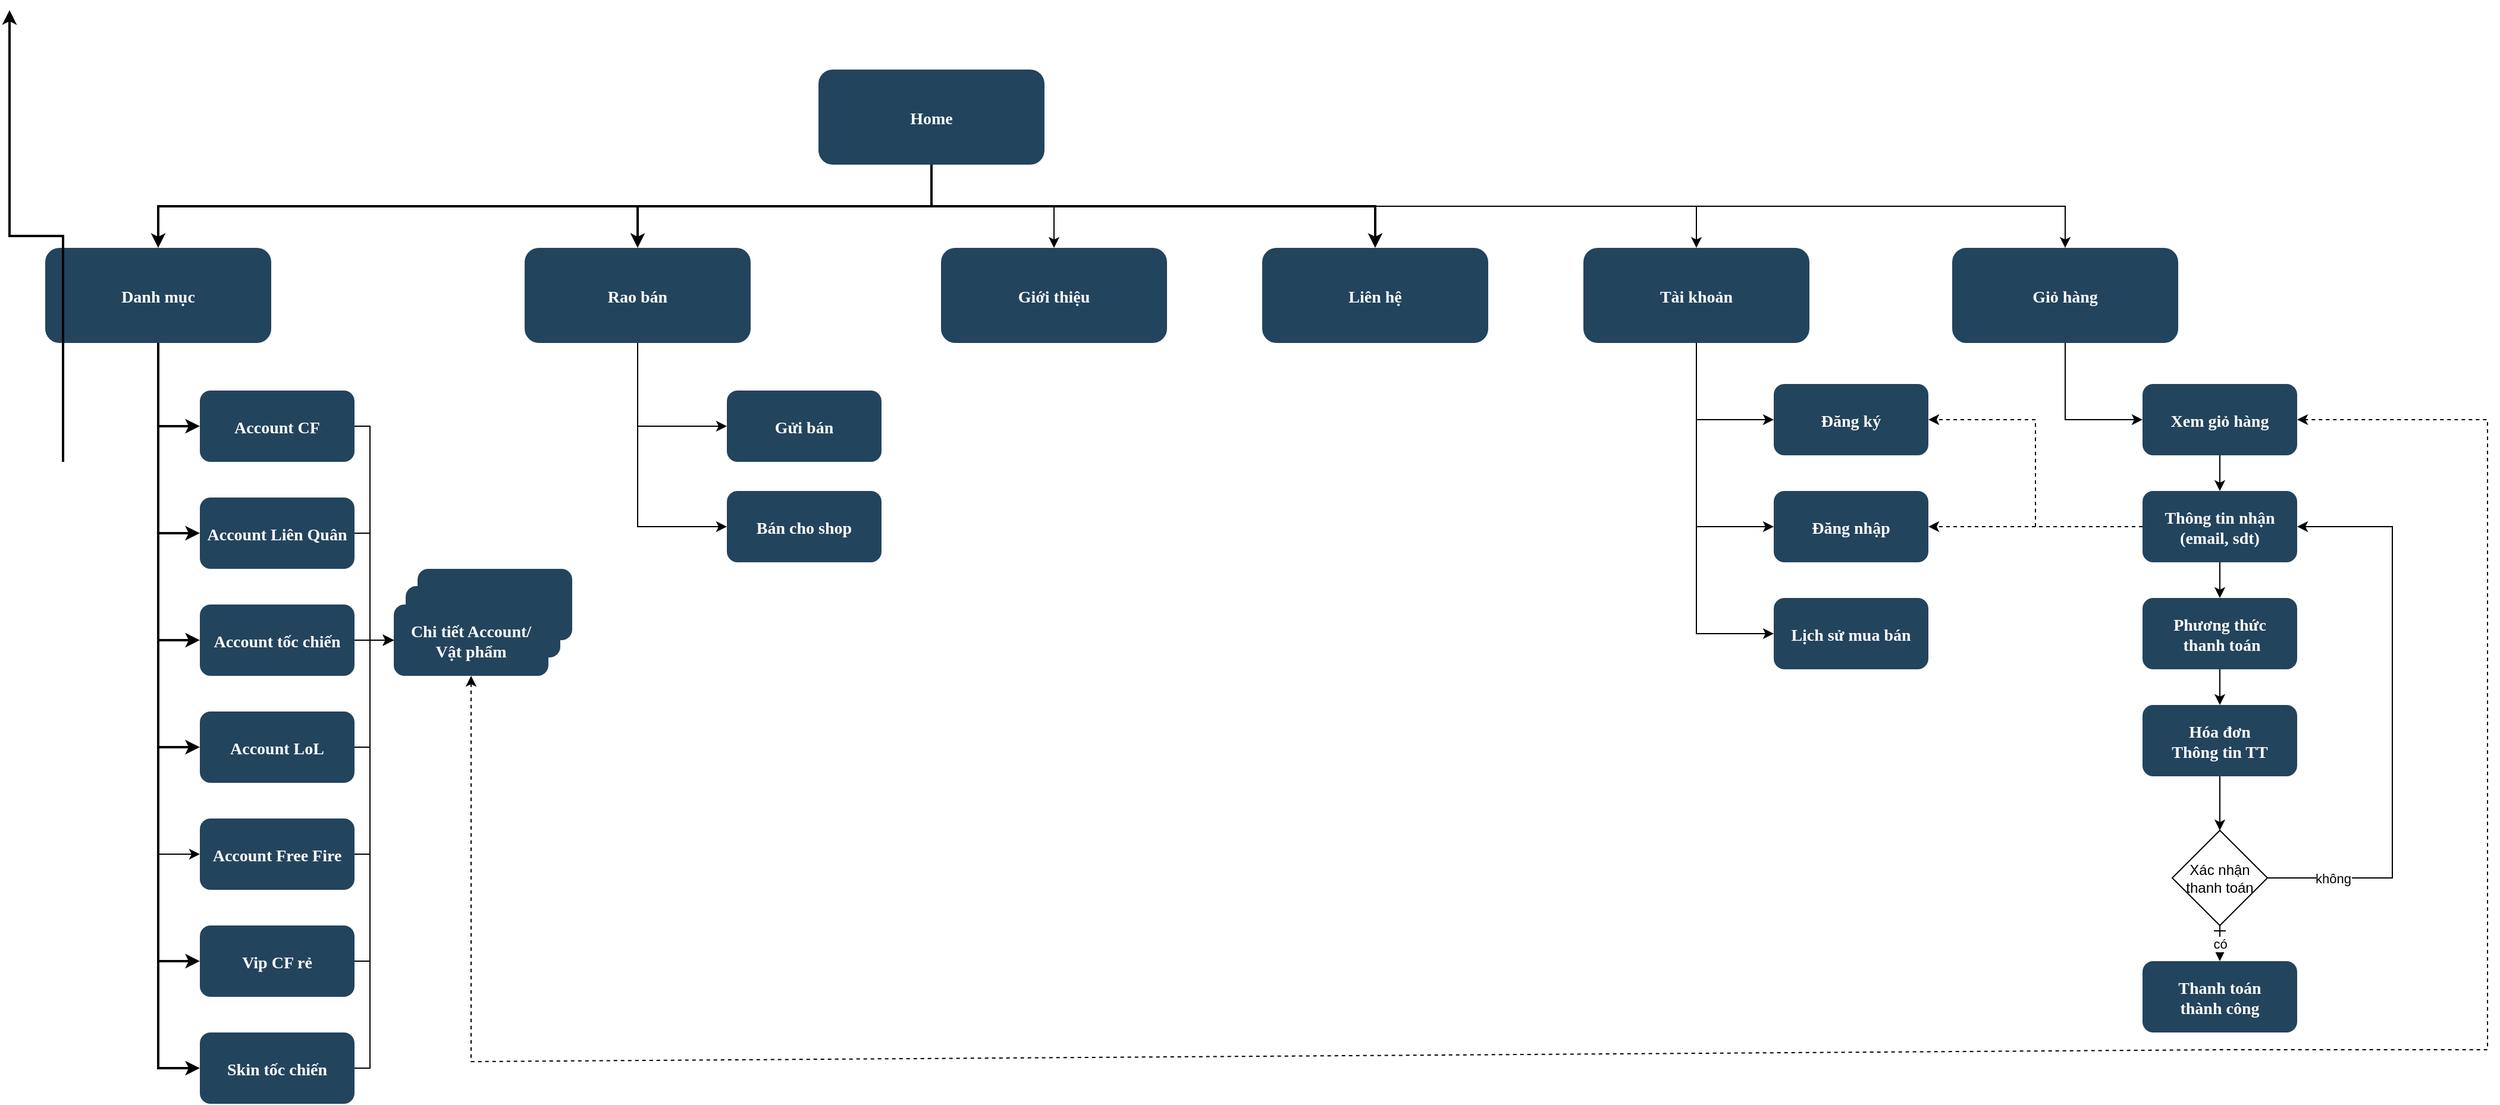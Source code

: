 <mxfile version="15.7.2" type="github">
  <diagram name="Page-1" id="2c0d36ab-eaac-3732-788b-9136903baeff">
    <mxGraphModel dx="1422" dy="762" grid="1" gridSize="10" guides="1" tooltips="1" connect="1" arrows="1" fold="1" page="1" pageScale="1.5" pageWidth="1169" pageHeight="827" background="none" math="0" shadow="0">
      <root>
        <mxCell id="0" />
        <mxCell id="1" parent="0" />
        <mxCell id="h_92-QsrzLNE7TREopdE-125" style="edgeStyle=orthogonalEdgeStyle;rounded=0;orthogonalLoop=1;jettySize=auto;html=1;exitX=0.5;exitY=1;exitDx=0;exitDy=0;" edge="1" parent="1" source="2" target="h_92-QsrzLNE7TREopdE-123">
          <mxGeometry relative="1" as="geometry" />
        </mxCell>
        <mxCell id="h_92-QsrzLNE7TREopdE-157" style="edgeStyle=orthogonalEdgeStyle;rounded=0;orthogonalLoop=1;jettySize=auto;html=1;exitX=0.5;exitY=1;exitDx=0;exitDy=0;entryX=0.5;entryY=0;entryDx=0;entryDy=0;" edge="1" parent="1" source="2" target="10">
          <mxGeometry relative="1" as="geometry" />
        </mxCell>
        <mxCell id="h_92-QsrzLNE7TREopdE-173" style="edgeStyle=orthogonalEdgeStyle;rounded=0;orthogonalLoop=1;jettySize=auto;html=1;exitX=0.5;exitY=1;exitDx=0;exitDy=0;entryX=0.5;entryY=0;entryDx=0;entryDy=0;" edge="1" parent="1" source="2" target="h_92-QsrzLNE7TREopdE-171">
          <mxGeometry relative="1" as="geometry" />
        </mxCell>
        <mxCell id="2" value="Home" style="rounded=1;fillColor=#23445D;gradientColor=none;strokeColor=none;fontColor=#FFFFFF;fontStyle=1;fontFamily=Tahoma;fontSize=14" parent="1" vertex="1">
          <mxGeometry x="757" y="185.5" width="190" height="80" as="geometry" />
        </mxCell>
        <mxCell id="4" value="Liên hệ" style="rounded=1;fillColor=#23445D;gradientColor=none;strokeColor=none;fontColor=#FFFFFF;fontStyle=1;fontFamily=Tahoma;fontSize=14" parent="1" vertex="1">
          <mxGeometry x="1130.0" y="335.5" width="190" height="80" as="geometry" />
        </mxCell>
        <mxCell id="9" value="" style="edgeStyle=elbowEdgeStyle;elbow=vertical;strokeWidth=2;rounded=0" parent="1" source="2" target="4" edge="1">
          <mxGeometry x="337" y="215.5" width="100" height="100" as="geometry">
            <mxPoint x="337" y="315.5" as="sourcePoint" />
            <mxPoint x="437" y="215.5" as="targetPoint" />
          </mxGeometry>
        </mxCell>
        <mxCell id="10" value="Giới thiệu" style="rounded=1;fillColor=#23445D;gradientColor=none;strokeColor=none;fontColor=#FFFFFF;fontStyle=1;fontFamily=Tahoma;fontSize=14" parent="1" vertex="1">
          <mxGeometry x="860" y="335.5" width="190" height="80" as="geometry" />
        </mxCell>
        <mxCell id="h_92-QsrzLNE7TREopdE-161" style="edgeStyle=orthogonalEdgeStyle;rounded=0;orthogonalLoop=1;jettySize=auto;html=1;exitX=0.5;exitY=1;exitDx=0;exitDy=0;entryX=0;entryY=0.5;entryDx=0;entryDy=0;" edge="1" parent="1" source="12" target="h_92-QsrzLNE7TREopdE-158">
          <mxGeometry relative="1" as="geometry" />
        </mxCell>
        <mxCell id="h_92-QsrzLNE7TREopdE-163" style="edgeStyle=orthogonalEdgeStyle;rounded=0;orthogonalLoop=1;jettySize=auto;html=1;exitX=0.5;exitY=1;exitDx=0;exitDy=0;entryX=0;entryY=0.5;entryDx=0;entryDy=0;" edge="1" parent="1" source="12" target="h_92-QsrzLNE7TREopdE-159">
          <mxGeometry relative="1" as="geometry" />
        </mxCell>
        <mxCell id="12" value="Rao bán" style="rounded=1;fillColor=#23445D;gradientColor=none;strokeColor=none;fontColor=#FFFFFF;fontStyle=1;fontFamily=Tahoma;fontSize=14" parent="1" vertex="1">
          <mxGeometry x="510.0" y="335.5" width="190" height="80" as="geometry" />
        </mxCell>
        <mxCell id="h_92-QsrzLNE7TREopdE-129" style="edgeStyle=orthogonalEdgeStyle;rounded=0;orthogonalLoop=1;jettySize=auto;html=1;exitX=0.5;exitY=1;exitDx=0;exitDy=0;entryX=0;entryY=0.5;entryDx=0;entryDy=0;" edge="1" parent="1" source="13" target="h_92-QsrzLNE7TREopdE-127">
          <mxGeometry relative="1" as="geometry" />
        </mxCell>
        <mxCell id="13" value="Danh mục" style="rounded=1;fillColor=#23445D;gradientColor=none;strokeColor=none;fontColor=#FFFFFF;fontStyle=1;fontFamily=Tahoma;fontSize=14" parent="1" vertex="1">
          <mxGeometry x="107" y="335.5" width="190" height="80" as="geometry" />
        </mxCell>
        <mxCell id="h_92-QsrzLNE7TREopdE-135" style="edgeStyle=orthogonalEdgeStyle;rounded=0;orthogonalLoop=1;jettySize=auto;html=1;exitX=1;exitY=0.5;exitDx=0;exitDy=0;entryX=0;entryY=0.5;entryDx=0;entryDy=0;" edge="1" parent="1" source="16" target="h_92-QsrzLNE7TREopdE-133">
          <mxGeometry relative="1" as="geometry">
            <Array as="points">
              <mxPoint x="380" y="486" />
              <mxPoint x="380" y="666" />
            </Array>
          </mxGeometry>
        </mxCell>
        <mxCell id="16" value="Account CF" style="rounded=1;fillColor=#23445D;gradientColor=none;strokeColor=none;fontColor=#FFFFFF;fontStyle=1;fontFamily=Tahoma;fontSize=14" parent="1" vertex="1">
          <mxGeometry x="237" y="455.5" width="130" height="60" as="geometry" />
        </mxCell>
        <mxCell id="h_92-QsrzLNE7TREopdE-137" style="edgeStyle=orthogonalEdgeStyle;rounded=0;orthogonalLoop=1;jettySize=auto;html=1;exitX=1;exitY=0.5;exitDx=0;exitDy=0;entryX=0;entryY=0.5;entryDx=0;entryDy=0;" edge="1" parent="1" source="17" target="h_92-QsrzLNE7TREopdE-133">
          <mxGeometry relative="1" as="geometry">
            <Array as="points">
              <mxPoint x="380" y="576" />
              <mxPoint x="380" y="666" />
            </Array>
          </mxGeometry>
        </mxCell>
        <mxCell id="17" value="Account Liên Quân" style="rounded=1;fillColor=#23445D;gradientColor=none;strokeColor=none;fontColor=#FFFFFF;fontStyle=1;fontFamily=Tahoma;fontSize=14" parent="1" vertex="1">
          <mxGeometry x="237" y="545.5" width="130" height="60" as="geometry" />
        </mxCell>
        <mxCell id="h_92-QsrzLNE7TREopdE-139" style="edgeStyle=orthogonalEdgeStyle;rounded=0;orthogonalLoop=1;jettySize=auto;html=1;exitX=1;exitY=0.5;exitDx=0;exitDy=0;entryX=0;entryY=0.5;entryDx=0;entryDy=0;" edge="1" parent="1" source="18" target="h_92-QsrzLNE7TREopdE-133">
          <mxGeometry relative="1" as="geometry" />
        </mxCell>
        <mxCell id="18" value="Account tốc chiến" style="rounded=1;fillColor=#23445D;gradientColor=none;strokeColor=none;fontColor=#FFFFFF;fontStyle=1;fontFamily=Tahoma;fontSize=14" parent="1" vertex="1">
          <mxGeometry x="237" y="635.5" width="130" height="60" as="geometry" />
        </mxCell>
        <mxCell id="h_92-QsrzLNE7TREopdE-146" style="edgeStyle=orthogonalEdgeStyle;rounded=0;orthogonalLoop=1;jettySize=auto;html=1;exitX=1;exitY=0.5;exitDx=0;exitDy=0;entryX=0;entryY=0.5;entryDx=0;entryDy=0;" edge="1" parent="1" source="19" target="h_92-QsrzLNE7TREopdE-133">
          <mxGeometry relative="1" as="geometry">
            <Array as="points">
              <mxPoint x="380" y="756" />
              <mxPoint x="380" y="666" />
            </Array>
          </mxGeometry>
        </mxCell>
        <mxCell id="19" value="Account LoL" style="rounded=1;fillColor=#23445D;gradientColor=none;strokeColor=none;fontColor=#FFFFFF;fontStyle=1;fontFamily=Tahoma;fontSize=14" parent="1" vertex="1">
          <mxGeometry x="237" y="725.5" width="130" height="60" as="geometry" />
        </mxCell>
        <mxCell id="h_92-QsrzLNE7TREopdE-150" style="edgeStyle=orthogonalEdgeStyle;rounded=0;orthogonalLoop=1;jettySize=auto;html=1;exitX=1;exitY=0.5;exitDx=0;exitDy=0;entryX=0;entryY=0.5;entryDx=0;entryDy=0;" edge="1" parent="1" source="20" target="h_92-QsrzLNE7TREopdE-133">
          <mxGeometry relative="1" as="geometry">
            <Array as="points">
              <mxPoint x="380" y="936" />
              <mxPoint x="380" y="666" />
            </Array>
          </mxGeometry>
        </mxCell>
        <mxCell id="20" value="Vip CF rẻ" style="rounded=1;fillColor=#23445D;gradientColor=none;strokeColor=none;fontColor=#FFFFFF;fontStyle=1;fontFamily=Tahoma;fontSize=14" parent="1" vertex="1">
          <mxGeometry x="237" y="905.5" width="130" height="60" as="geometry" />
        </mxCell>
        <mxCell id="h_92-QsrzLNE7TREopdE-152" style="edgeStyle=orthogonalEdgeStyle;rounded=0;orthogonalLoop=1;jettySize=auto;html=1;exitX=1;exitY=0.5;exitDx=0;exitDy=0;entryX=0;entryY=0.5;entryDx=0;entryDy=0;" edge="1" parent="1" source="23" target="h_92-QsrzLNE7TREopdE-133">
          <mxGeometry relative="1" as="geometry">
            <Array as="points">
              <mxPoint x="380" y="1026" />
              <mxPoint x="380" y="666" />
            </Array>
          </mxGeometry>
        </mxCell>
        <mxCell id="23" value="Skin tốc chiến" style="rounded=1;fillColor=#23445D;gradientColor=none;strokeColor=none;fontColor=#FFFFFF;fontStyle=1;fontFamily=Tahoma;fontSize=14" parent="1" vertex="1">
          <mxGeometry x="237" y="995.5" width="130" height="60" as="geometry" />
        </mxCell>
        <mxCell id="59" value="" style="edgeStyle=elbowEdgeStyle;elbow=vertical;strokeWidth=2;rounded=0" parent="1" source="2" target="12" edge="1">
          <mxGeometry x="347" y="225.5" width="100" height="100" as="geometry">
            <mxPoint x="862.0" y="275.5" as="sourcePoint" />
            <mxPoint x="1467.0" y="345.5" as="targetPoint" />
          </mxGeometry>
        </mxCell>
        <mxCell id="61" value="" style="edgeStyle=elbowEdgeStyle;elbow=vertical;strokeWidth=2;rounded=0" parent="1" source="2" target="13" edge="1">
          <mxGeometry x="-23" y="135.5" width="100" height="100" as="geometry">
            <mxPoint x="-23" y="235.5" as="sourcePoint" />
            <mxPoint x="77" y="135.5" as="targetPoint" />
          </mxGeometry>
        </mxCell>
        <mxCell id="64" value="" style="edgeStyle=elbowEdgeStyle;elbow=horizontal;strokeWidth=2;rounded=0" parent="1" source="13" target="16" edge="1">
          <mxGeometry x="-23" y="135.5" width="100" height="100" as="geometry">
            <mxPoint x="-23" y="235.5" as="sourcePoint" />
            <mxPoint x="77" y="135.5" as="targetPoint" />
            <Array as="points">
              <mxPoint x="202" y="435.5" />
            </Array>
          </mxGeometry>
        </mxCell>
        <mxCell id="65" value="" style="edgeStyle=elbowEdgeStyle;elbow=horizontal;strokeWidth=2;rounded=0" parent="1" source="13" target="17" edge="1">
          <mxGeometry x="-23" y="135.5" width="100" height="100" as="geometry">
            <mxPoint x="-23" y="235.5" as="sourcePoint" />
            <mxPoint x="77" y="135.5" as="targetPoint" />
            <Array as="points">
              <mxPoint x="202" y="475.5" />
            </Array>
          </mxGeometry>
        </mxCell>
        <mxCell id="66" value="" style="edgeStyle=elbowEdgeStyle;elbow=horizontal;strokeWidth=2;rounded=0" parent="1" source="13" target="18" edge="1">
          <mxGeometry x="-23" y="135.5" width="100" height="100" as="geometry">
            <mxPoint x="-23" y="235.5" as="sourcePoint" />
            <mxPoint x="77" y="135.5" as="targetPoint" />
            <Array as="points">
              <mxPoint x="202" y="525.5" />
            </Array>
          </mxGeometry>
        </mxCell>
        <mxCell id="67" value="" style="edgeStyle=elbowEdgeStyle;elbow=horizontal;strokeWidth=2;rounded=0" parent="1" source="13" target="19" edge="1">
          <mxGeometry x="-23" y="135.5" width="100" height="100" as="geometry">
            <mxPoint x="-23" y="235.5" as="sourcePoint" />
            <mxPoint x="77" y="135.5" as="targetPoint" />
            <Array as="points">
              <mxPoint x="202" y="575.5" />
            </Array>
          </mxGeometry>
        </mxCell>
        <mxCell id="68" value="" style="edgeStyle=elbowEdgeStyle;elbow=horizontal;strokeWidth=2;rounded=0" parent="1" source="13" target="20" edge="1">
          <mxGeometry x="-23" y="135.5" width="100" height="100" as="geometry">
            <mxPoint x="-23" y="235.5" as="sourcePoint" />
            <mxPoint x="77" y="135.5" as="targetPoint" />
            <Array as="points">
              <mxPoint x="202" y="615.5" />
            </Array>
          </mxGeometry>
        </mxCell>
        <mxCell id="69" value="" style="edgeStyle=elbowEdgeStyle;elbow=horizontal;strokeWidth=2;rounded=0" parent="1" source="13" target="23" edge="1">
          <mxGeometry x="-23" y="135.5" width="100" height="100" as="geometry">
            <mxPoint x="-23" y="235.5" as="sourcePoint" />
            <mxPoint x="77" y="135.5" as="targetPoint" />
            <Array as="points">
              <mxPoint x="202" y="665.5" />
            </Array>
          </mxGeometry>
        </mxCell>
        <mxCell id="107" value="" style="edgeStyle=elbowEdgeStyle;elbow=vertical;rounded=0;strokeWidth=2" parent="1" target="15" edge="1">
          <mxGeometry x="-23" y="135.5" width="100" height="100" as="geometry">
            <mxPoint x="122" y="515.5" as="sourcePoint" />
            <mxPoint x="77" y="135.5" as="targetPoint" />
          </mxGeometry>
        </mxCell>
        <mxCell id="h_92-QsrzLNE7TREopdE-168" style="edgeStyle=orthogonalEdgeStyle;rounded=0;orthogonalLoop=1;jettySize=auto;html=1;exitX=0.5;exitY=1;exitDx=0;exitDy=0;entryX=0;entryY=0.5;entryDx=0;entryDy=0;" edge="1" parent="1" source="h_92-QsrzLNE7TREopdE-123" target="h_92-QsrzLNE7TREopdE-164">
          <mxGeometry relative="1" as="geometry" />
        </mxCell>
        <mxCell id="h_92-QsrzLNE7TREopdE-169" style="edgeStyle=orthogonalEdgeStyle;rounded=0;orthogonalLoop=1;jettySize=auto;html=1;exitX=0.5;exitY=1;exitDx=0;exitDy=0;entryX=0;entryY=0.5;entryDx=0;entryDy=0;" edge="1" parent="1" source="h_92-QsrzLNE7TREopdE-123" target="h_92-QsrzLNE7TREopdE-165">
          <mxGeometry relative="1" as="geometry" />
        </mxCell>
        <mxCell id="h_92-QsrzLNE7TREopdE-170" style="edgeStyle=orthogonalEdgeStyle;rounded=0;orthogonalLoop=1;jettySize=auto;html=1;exitX=0.5;exitY=1;exitDx=0;exitDy=0;entryX=0;entryY=0.5;entryDx=0;entryDy=0;" edge="1" parent="1" source="h_92-QsrzLNE7TREopdE-123" target="h_92-QsrzLNE7TREopdE-166">
          <mxGeometry relative="1" as="geometry" />
        </mxCell>
        <mxCell id="h_92-QsrzLNE7TREopdE-123" value="Tài khoản" style="rounded=1;fillColor=#23445D;gradientColor=none;strokeColor=none;fontColor=#FFFFFF;fontStyle=1;fontFamily=Tahoma;fontSize=14" vertex="1" parent="1">
          <mxGeometry x="1400.0" y="335.5" width="190" height="80" as="geometry" />
        </mxCell>
        <mxCell id="h_92-QsrzLNE7TREopdE-148" style="edgeStyle=orthogonalEdgeStyle;rounded=0;orthogonalLoop=1;jettySize=auto;html=1;exitX=1;exitY=0.5;exitDx=0;exitDy=0;entryX=0;entryY=0.5;entryDx=0;entryDy=0;" edge="1" parent="1" source="h_92-QsrzLNE7TREopdE-127" target="h_92-QsrzLNE7TREopdE-133">
          <mxGeometry relative="1" as="geometry">
            <Array as="points">
              <mxPoint x="380" y="846" />
              <mxPoint x="380" y="666" />
            </Array>
          </mxGeometry>
        </mxCell>
        <mxCell id="h_92-QsrzLNE7TREopdE-127" value="Account Free Fire" style="rounded=1;fillColor=#23445D;gradientColor=none;strokeColor=none;fontColor=#FFFFFF;fontStyle=1;fontFamily=Tahoma;fontSize=14" vertex="1" parent="1">
          <mxGeometry x="237" y="815.5" width="130" height="60" as="geometry" />
        </mxCell>
        <mxCell id="h_92-QsrzLNE7TREopdE-131" value="" style="rounded=1;fillColor=#23445D;gradientColor=none;strokeColor=none;fontColor=#FFFFFF;fontStyle=1;fontFamily=Tahoma;fontSize=14" vertex="1" parent="1">
          <mxGeometry x="420" y="605.5" width="130" height="60" as="geometry" />
        </mxCell>
        <mxCell id="h_92-QsrzLNE7TREopdE-132" value="" style="rounded=1;fillColor=#23445D;gradientColor=none;strokeColor=none;fontColor=#FFFFFF;fontStyle=1;fontFamily=Tahoma;fontSize=14" vertex="1" parent="1">
          <mxGeometry x="410" y="620" width="130" height="60" as="geometry" />
        </mxCell>
        <mxCell id="h_92-QsrzLNE7TREopdE-133" value="Chi tiết Account/&#xa;Vật phẩm" style="rounded=1;fillColor=#23445D;gradientColor=none;strokeColor=none;fontColor=#FFFFFF;fontStyle=1;fontFamily=Tahoma;fontSize=14" vertex="1" parent="1">
          <mxGeometry x="400" y="635.5" width="130" height="60" as="geometry" />
        </mxCell>
        <mxCell id="h_92-QsrzLNE7TREopdE-158" value="Gửi bán" style="rounded=1;fillColor=#23445D;gradientColor=none;strokeColor=none;fontColor=#FFFFFF;fontStyle=1;fontFamily=Tahoma;fontSize=14" vertex="1" parent="1">
          <mxGeometry x="680" y="455.5" width="130" height="60" as="geometry" />
        </mxCell>
        <mxCell id="h_92-QsrzLNE7TREopdE-159" value="Bán cho shop" style="rounded=1;fillColor=#23445D;gradientColor=none;strokeColor=none;fontColor=#FFFFFF;fontStyle=1;fontFamily=Tahoma;fontSize=14" vertex="1" parent="1">
          <mxGeometry x="680" y="540" width="130" height="60" as="geometry" />
        </mxCell>
        <mxCell id="h_92-QsrzLNE7TREopdE-164" value="Đăng ký" style="rounded=1;fillColor=#23445D;gradientColor=none;strokeColor=none;fontColor=#FFFFFF;fontStyle=1;fontFamily=Tahoma;fontSize=14" vertex="1" parent="1">
          <mxGeometry x="1560" y="450" width="130" height="60" as="geometry" />
        </mxCell>
        <mxCell id="h_92-QsrzLNE7TREopdE-165" value="Đăng nhập" style="rounded=1;fillColor=#23445D;gradientColor=none;strokeColor=none;fontColor=#FFFFFF;fontStyle=1;fontFamily=Tahoma;fontSize=14" vertex="1" parent="1">
          <mxGeometry x="1560" y="540" width="130" height="60" as="geometry" />
        </mxCell>
        <mxCell id="h_92-QsrzLNE7TREopdE-166" value="Lịch sử mua bán" style="rounded=1;fillColor=#23445D;gradientColor=none;strokeColor=none;fontColor=#FFFFFF;fontStyle=1;fontFamily=Tahoma;fontSize=14" vertex="1" parent="1">
          <mxGeometry x="1560" y="630" width="130" height="60" as="geometry" />
        </mxCell>
        <mxCell id="h_92-QsrzLNE7TREopdE-186" style="edgeStyle=orthogonalEdgeStyle;rounded=0;orthogonalLoop=1;jettySize=auto;html=1;exitX=0.5;exitY=1;exitDx=0;exitDy=0;entryX=0;entryY=0.5;entryDx=0;entryDy=0;" edge="1" parent="1" source="h_92-QsrzLNE7TREopdE-171" target="h_92-QsrzLNE7TREopdE-174">
          <mxGeometry relative="1" as="geometry" />
        </mxCell>
        <mxCell id="h_92-QsrzLNE7TREopdE-171" value="Giỏ hàng" style="rounded=1;fillColor=#23445D;gradientColor=none;strokeColor=none;fontColor=#FFFFFF;fontStyle=1;fontFamily=Tahoma;fontSize=14" vertex="1" parent="1">
          <mxGeometry x="1710.0" y="335.5" width="190" height="80" as="geometry" />
        </mxCell>
        <mxCell id="h_92-QsrzLNE7TREopdE-194" style="edgeStyle=orthogonalEdgeStyle;rounded=0;orthogonalLoop=1;jettySize=auto;html=1;exitX=0.5;exitY=1;exitDx=0;exitDy=0;entryX=0.5;entryY=0;entryDx=0;entryDy=0;" edge="1" parent="1" source="h_92-QsrzLNE7TREopdE-174" target="h_92-QsrzLNE7TREopdE-187">
          <mxGeometry relative="1" as="geometry" />
        </mxCell>
        <mxCell id="h_92-QsrzLNE7TREopdE-174" value="Xem giỏ hàng" style="rounded=1;fillColor=#23445D;gradientColor=none;strokeColor=none;fontColor=#FFFFFF;fontStyle=1;fontFamily=Tahoma;fontSize=14" vertex="1" parent="1">
          <mxGeometry x="1870" y="450" width="130" height="60" as="geometry" />
        </mxCell>
        <mxCell id="h_92-QsrzLNE7TREopdE-184" value="" style="endArrow=classic;startArrow=classic;html=1;rounded=0;dashed=1;exitX=0.5;exitY=1;exitDx=0;exitDy=0;entryX=1;entryY=0.5;entryDx=0;entryDy=0;" edge="1" parent="1" source="h_92-QsrzLNE7TREopdE-133" target="h_92-QsrzLNE7TREopdE-174">
          <mxGeometry width="50" height="50" relative="1" as="geometry">
            <mxPoint x="990" y="760" as="sourcePoint" />
            <mxPoint x="1040" y="710" as="targetPoint" />
            <Array as="points">
              <mxPoint x="465" y="1020" />
              <mxPoint x="1940" y="1010" />
              <mxPoint x="2160" y="1010" />
              <mxPoint x="2160" y="480" />
            </Array>
          </mxGeometry>
        </mxCell>
        <mxCell id="h_92-QsrzLNE7TREopdE-191" style="edgeStyle=orthogonalEdgeStyle;rounded=0;orthogonalLoop=1;jettySize=auto;html=1;exitX=0;exitY=0.5;exitDx=0;exitDy=0;entryX=1;entryY=0.5;entryDx=0;entryDy=0;dashed=1;" edge="1" parent="1" source="h_92-QsrzLNE7TREopdE-187" target="h_92-QsrzLNE7TREopdE-164">
          <mxGeometry relative="1" as="geometry" />
        </mxCell>
        <mxCell id="h_92-QsrzLNE7TREopdE-192" style="edgeStyle=orthogonalEdgeStyle;rounded=0;orthogonalLoop=1;jettySize=auto;html=1;exitX=0;exitY=0.5;exitDx=0;exitDy=0;entryX=1;entryY=0.5;entryDx=0;entryDy=0;dashed=1;" edge="1" parent="1" source="h_92-QsrzLNE7TREopdE-187" target="h_92-QsrzLNE7TREopdE-165">
          <mxGeometry relative="1" as="geometry" />
        </mxCell>
        <mxCell id="h_92-QsrzLNE7TREopdE-197" style="edgeStyle=orthogonalEdgeStyle;rounded=0;orthogonalLoop=1;jettySize=auto;html=1;exitX=0.5;exitY=1;exitDx=0;exitDy=0;startArrow=none;" edge="1" parent="1" source="h_92-QsrzLNE7TREopdE-208" target="h_92-QsrzLNE7TREopdE-195">
          <mxGeometry relative="1" as="geometry" />
        </mxCell>
        <mxCell id="h_92-QsrzLNE7TREopdE-214" style="edgeStyle=orthogonalEdgeStyle;rounded=0;orthogonalLoop=1;jettySize=auto;html=1;exitX=0.5;exitY=1;exitDx=0;exitDy=0;entryX=0.5;entryY=0;entryDx=0;entryDy=0;" edge="1" parent="1" source="h_92-QsrzLNE7TREopdE-187" target="h_92-QsrzLNE7TREopdE-208">
          <mxGeometry relative="1" as="geometry" />
        </mxCell>
        <mxCell id="h_92-QsrzLNE7TREopdE-187" value="Thông tin nhận&#xa;(email, sdt)" style="rounded=1;fillColor=#23445D;gradientColor=none;strokeColor=none;fontColor=#FFFFFF;fontStyle=1;fontFamily=Tahoma;fontSize=14" vertex="1" parent="1">
          <mxGeometry x="1870" y="540" width="130" height="60" as="geometry" />
        </mxCell>
        <mxCell id="h_92-QsrzLNE7TREopdE-202" style="edgeStyle=orthogonalEdgeStyle;rounded=0;orthogonalLoop=1;jettySize=auto;html=1;exitX=0.5;exitY=1;exitDx=0;exitDy=0;entryX=0.5;entryY=0;entryDx=0;entryDy=0;" edge="1" parent="1" source="h_92-QsrzLNE7TREopdE-195" target="h_92-QsrzLNE7TREopdE-201">
          <mxGeometry relative="1" as="geometry" />
        </mxCell>
        <mxCell id="h_92-QsrzLNE7TREopdE-198" value="Thanh toán&#xa;thành công" style="rounded=1;fillColor=#23445D;gradientColor=none;strokeColor=none;fontColor=#FFFFFF;fontStyle=1;fontFamily=Tahoma;fontSize=14" vertex="1" parent="1">
          <mxGeometry x="1870" y="935.5" width="130" height="60" as="geometry" />
        </mxCell>
        <mxCell id="h_92-QsrzLNE7TREopdE-204" value="có" style="edgeStyle=orthogonalEdgeStyle;rounded=0;orthogonalLoop=1;jettySize=auto;html=1;exitX=0.5;exitY=1;exitDx=0;exitDy=0;entryX=0.5;entryY=0;entryDx=0;entryDy=0;" edge="1" parent="1" source="h_92-QsrzLNE7TREopdE-201" target="h_92-QsrzLNE7TREopdE-198">
          <mxGeometry relative="1" as="geometry" />
        </mxCell>
        <mxCell id="h_92-QsrzLNE7TREopdE-205" style="edgeStyle=orthogonalEdgeStyle;rounded=0;orthogonalLoop=1;jettySize=auto;html=1;exitX=1;exitY=0.5;exitDx=0;exitDy=0;entryX=1;entryY=0.5;entryDx=0;entryDy=0;" edge="1" parent="1" source="h_92-QsrzLNE7TREopdE-201" target="h_92-QsrzLNE7TREopdE-187">
          <mxGeometry relative="1" as="geometry">
            <Array as="points">
              <mxPoint x="2080" y="866" />
              <mxPoint x="2080" y="570" />
            </Array>
          </mxGeometry>
        </mxCell>
        <mxCell id="h_92-QsrzLNE7TREopdE-207" value="không" style="edgeLabel;html=1;align=center;verticalAlign=middle;resizable=0;points=[];" vertex="1" connectable="0" parent="h_92-QsrzLNE7TREopdE-205">
          <mxGeometry x="-0.642" y="2" relative="1" as="geometry">
            <mxPoint x="-31" y="2" as="offset" />
          </mxGeometry>
        </mxCell>
        <mxCell id="h_92-QsrzLNE7TREopdE-201" value="Xác nhận&lt;br&gt;thanh toán" style="rhombus;whiteSpace=wrap;html=1;" vertex="1" parent="1">
          <mxGeometry x="1895" y="825.5" width="80" height="80" as="geometry" />
        </mxCell>
        <mxCell id="h_92-QsrzLNE7TREopdE-208" value="Phương thức&#xa; thanh toán" style="rounded=1;fillColor=#23445D;gradientColor=none;strokeColor=none;fontColor=#FFFFFF;fontStyle=1;fontFamily=Tahoma;fontSize=14" vertex="1" parent="1">
          <mxGeometry x="1870" y="630" width="130" height="60" as="geometry" />
        </mxCell>
        <mxCell id="h_92-QsrzLNE7TREopdE-195" value="Hóa đơn&#xa;Thông tin TT" style="rounded=1;fillColor=#23445D;gradientColor=none;strokeColor=none;fontColor=#FFFFFF;fontStyle=1;fontFamily=Tahoma;fontSize=14" vertex="1" parent="1">
          <mxGeometry x="1870" y="720" width="130" height="60" as="geometry" />
        </mxCell>
        <mxCell id="h_92-QsrzLNE7TREopdE-215" value="" style="endArrow=none;html=1;rounded=0;" edge="1" parent="1">
          <mxGeometry width="50" height="50" relative="1" as="geometry">
            <mxPoint x="1930" y="910" as="sourcePoint" />
            <mxPoint x="1940" y="910" as="targetPoint" />
          </mxGeometry>
        </mxCell>
      </root>
    </mxGraphModel>
  </diagram>
</mxfile>
